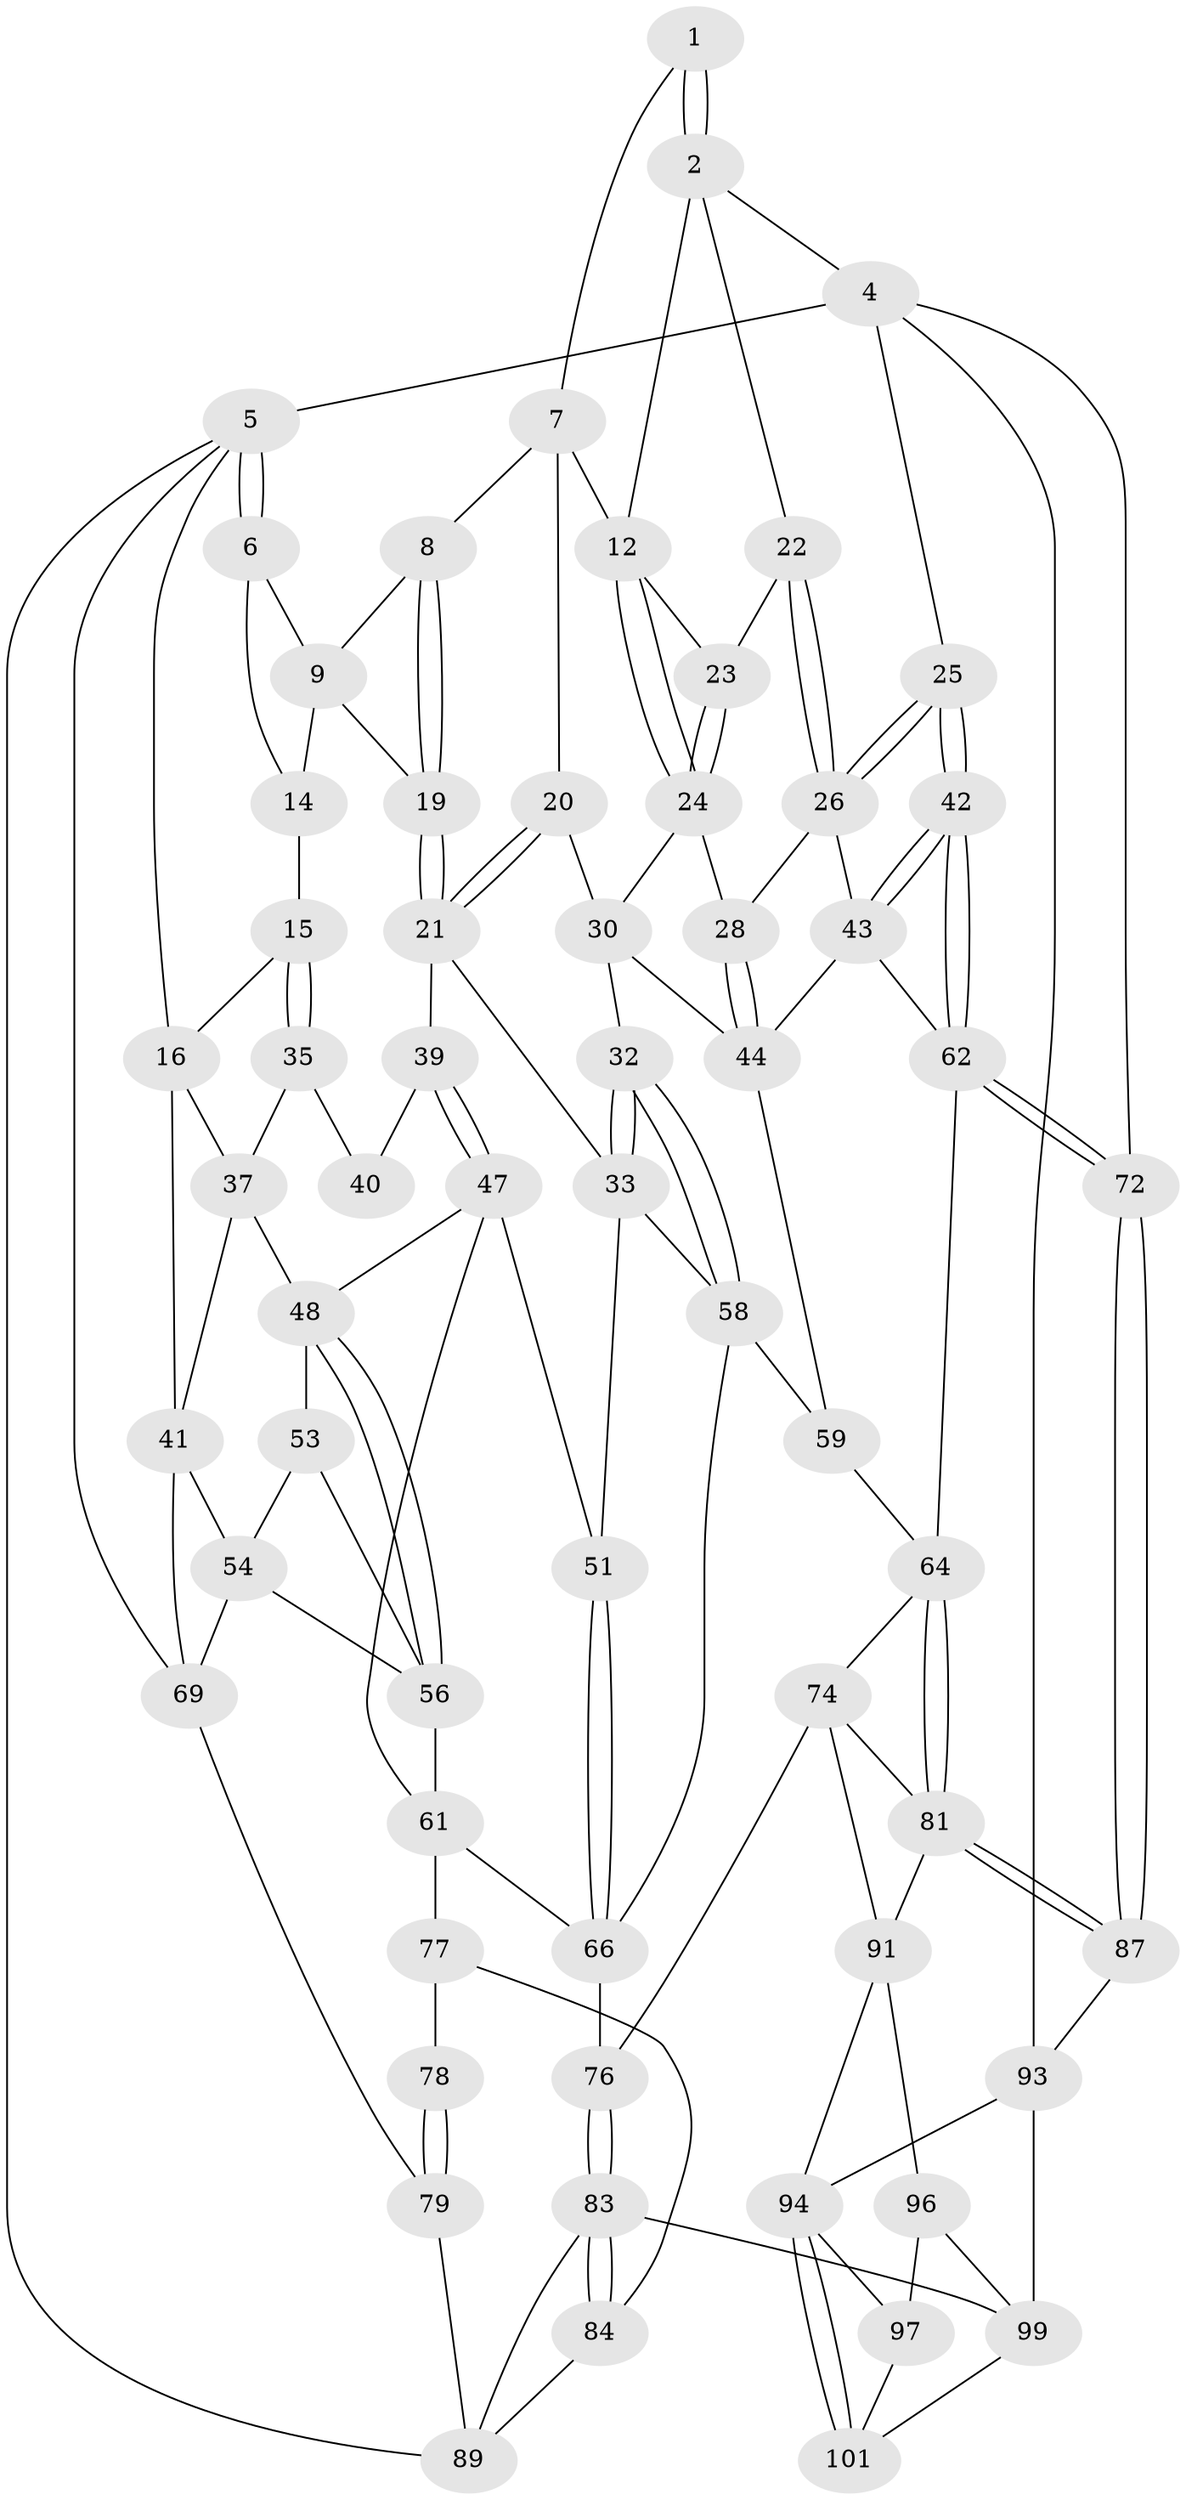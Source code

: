 // Generated by graph-tools (version 1.1) at 2025/24/03/03/25 07:24:37]
// undirected, 63 vertices, 138 edges
graph export_dot {
graph [start="1"]
  node [color=gray90,style=filled];
  1 [pos="+0.43534003497683227+0"];
  2 [pos="+0.8670305393219057+0",super="+3"];
  4 [pos="+1+0",super="+71"];
  5 [pos="+0+0",super="+70"];
  6 [pos="+0.20453254909794688+0",super="+10"];
  7 [pos="+0.45567115271702613+0",super="+11"];
  8 [pos="+0.42193245622785613+0.05334818638729048"];
  9 [pos="+0.32049826273307896+0.059620522001910314",super="+18"];
  12 [pos="+0.6989464420838554+0.03050924601499722",super="+13"];
  14 [pos="+0.19949330472087237+0.19799955475035041"];
  15 [pos="+0.18240935653498003+0.20309417065530996"];
  16 [pos="+0.1051719722231561+0.17714765943664618",super="+17"];
  19 [pos="+0.4116165173438797+0.25282324478900947"];
  20 [pos="+0.5953351288682571+0.17760581147652169"];
  21 [pos="+0.43042919805317537+0.2709372083692591",super="+34"];
  22 [pos="+0.9315311306279528+0.19094709772263135"];
  23 [pos="+0.8271517622966531+0.1742258278386394"];
  24 [pos="+0.7850186859277223+0.27141403073951753",super="+29"];
  25 [pos="+1+0.25192136925910424"];
  26 [pos="+0.9694820552843807+0.2508303302452433",super="+27"];
  28 [pos="+0.7877344782271639+0.2999568259212425"];
  30 [pos="+0.6279362289529824+0.20466062192017867",super="+31"];
  32 [pos="+0.5466782794914076+0.4267050172740438"];
  33 [pos="+0.5289839446333271+0.41369734595169605",super="+50"];
  35 [pos="+0.1784221279958307+0.24294736638044384",super="+36"];
  37 [pos="+0.13264676835321274+0.40706206435407455",super="+38"];
  39 [pos="+0.34513592945171373+0.38148161603285163"];
  40 [pos="+0.25072068236299627+0.3560260212665213"];
  41 [pos="+0+0.39196489536117946",super="+55"];
  42 [pos="+1+0.47782499103009973"];
  43 [pos="+0.9456099700752457+0.3775639496856978",super="+46"];
  44 [pos="+0.7600206573014399+0.4347071668600152",super="+45"];
  47 [pos="+0.31676106725097203+0.44581926297699054",super="+52"];
  48 [pos="+0.27541485115614106+0.46311085681534203",super="+49"];
  51 [pos="+0.387675372630933+0.5228329638658953"];
  53 [pos="+0.12224167740325764+0.4264214137191501"];
  54 [pos="+0+0.5033940161510755",super="+73"];
  56 [pos="+0.223738441805881+0.600720341044161",super="+57"];
  58 [pos="+0.549996939691844+0.6046910598291796",super="+60"];
  59 [pos="+0.7403806319589732+0.532958118520364"];
  61 [pos="+0.314771350335248+0.6116046058465615",super="+67"];
  62 [pos="+1+0.6057876434703904",super="+63"];
  64 [pos="+0.9584800083521112+0.6253202475303282",super="+65"];
  66 [pos="+0.5005801929351035+0.6792673122555424",super="+68"];
  69 [pos="+0+1",super="+80"];
  72 [pos="+1+0.7902682330114839"];
  74 [pos="+0.7513165178153844+0.664844325791416",super="+75"];
  76 [pos="+0.5320940672070671+0.7136558465973829"];
  77 [pos="+0.3561031466707757+0.6886824928670263",super="+85"];
  78 [pos="+0.23775339874674484+0.7096071044510418",super="+86"];
  79 [pos="+0.16386895488528616+0.6969715475290446",super="+88"];
  81 [pos="+0.8283046844841845+0.7456028567077779",super="+82"];
  83 [pos="+0.43265018132590405+0.8612276259915553",super="+100"];
  84 [pos="+0.3523398624039137+0.8216312314071751"];
  87 [pos="+1+0.8606327314917414"];
  89 [pos="+0.20592043584794034+0.8547789819689245",super="+90"];
  91 [pos="+0.7980761038527597+0.7672992077483753",super="+92"];
  93 [pos="+0.9883905886215897+0.8726053574217867",super="+103"];
  94 [pos="+0.9518447930227963+0.8857607270437357",super="+95"];
  96 [pos="+0.5970680568924398+0.7837901283657143",super="+98"];
  97 [pos="+0.7876909910601506+0.8008826408537519",super="+102"];
  99 [pos="+0.586817383742343+1",super="+104"];
  101 [pos="+0.8693572326246022+0.9243357943109379"];
  1 -- 2;
  1 -- 2;
  1 -- 7;
  2 -- 4;
  2 -- 22;
  2 -- 12;
  4 -- 5 [weight=2];
  4 -- 25;
  4 -- 72;
  4 -- 93;
  5 -- 6;
  5 -- 6;
  5 -- 16;
  5 -- 89;
  5 -- 69;
  6 -- 9;
  6 -- 14;
  7 -- 8;
  7 -- 12;
  7 -- 20;
  8 -- 9;
  8 -- 19;
  8 -- 19;
  9 -- 19;
  9 -- 14;
  12 -- 24;
  12 -- 24;
  12 -- 23;
  14 -- 15;
  15 -- 16;
  15 -- 35;
  15 -- 35;
  16 -- 41;
  16 -- 37;
  19 -- 21;
  19 -- 21;
  20 -- 21;
  20 -- 21;
  20 -- 30;
  21 -- 33;
  21 -- 39;
  22 -- 23;
  22 -- 26;
  22 -- 26;
  23 -- 24;
  23 -- 24;
  24 -- 28;
  24 -- 30;
  25 -- 26;
  25 -- 26;
  25 -- 42;
  25 -- 42;
  26 -- 43;
  26 -- 28;
  28 -- 44;
  28 -- 44;
  30 -- 32;
  30 -- 44;
  32 -- 33;
  32 -- 33;
  32 -- 58;
  32 -- 58;
  33 -- 58;
  33 -- 51;
  35 -- 40 [weight=2];
  35 -- 37;
  37 -- 48;
  37 -- 41;
  39 -- 40;
  39 -- 47;
  39 -- 47;
  41 -- 69;
  41 -- 54;
  42 -- 43;
  42 -- 43;
  42 -- 62;
  42 -- 62;
  43 -- 44;
  43 -- 62;
  44 -- 59;
  47 -- 48;
  47 -- 51;
  47 -- 61;
  48 -- 56;
  48 -- 56;
  48 -- 53;
  51 -- 66;
  51 -- 66;
  53 -- 54;
  53 -- 56;
  54 -- 69;
  54 -- 56;
  56 -- 61;
  58 -- 59;
  58 -- 66;
  59 -- 64;
  61 -- 66;
  61 -- 77;
  62 -- 72;
  62 -- 72;
  62 -- 64;
  64 -- 81;
  64 -- 81;
  64 -- 74;
  66 -- 76;
  69 -- 79;
  72 -- 87;
  72 -- 87;
  74 -- 76;
  74 -- 91;
  74 -- 81;
  76 -- 83;
  76 -- 83;
  77 -- 78 [weight=2];
  77 -- 84;
  78 -- 79 [weight=2];
  78 -- 79;
  79 -- 89;
  81 -- 87;
  81 -- 87;
  81 -- 91;
  83 -- 84;
  83 -- 84;
  83 -- 99;
  83 -- 89;
  84 -- 89;
  87 -- 93;
  91 -- 96;
  91 -- 94;
  93 -- 94;
  93 -- 99;
  94 -- 101;
  94 -- 101;
  94 -- 97;
  96 -- 97 [weight=2];
  96 -- 99;
  97 -- 101;
  99 -- 101;
}
